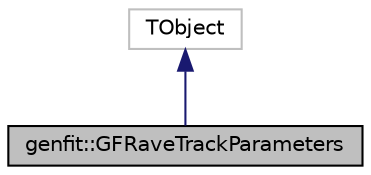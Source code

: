 digraph "genfit::GFRaveTrackParameters"
{
 // LATEX_PDF_SIZE
  edge [fontname="Helvetica",fontsize="10",labelfontname="Helvetica",labelfontsize="10"];
  node [fontname="Helvetica",fontsize="10",shape=record];
  Node1 [label="genfit::GFRaveTrackParameters",height=0.2,width=0.4,color="black", fillcolor="grey75", style="filled", fontcolor="black",tooltip="GFRaveTrackParameters class Contains a pointer to the original genfit::Track, the weight of the track..."];
  Node2 -> Node1 [dir="back",color="midnightblue",fontsize="10",style="solid",fontname="Helvetica"];
  Node2 [label="TObject",height=0.2,width=0.4,color="grey75", fillcolor="white", style="filled",tooltip=" "];
}
